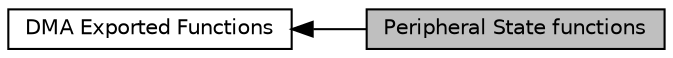 digraph "Peripheral State functions"
{
  edge [fontname="Helvetica",fontsize="10",labelfontname="Helvetica",labelfontsize="10"];
  node [fontname="Helvetica",fontsize="10",shape=record];
  rankdir=LR;
  Node0 [label="Peripheral State functions",height=0.2,width=0.4,color="black", fillcolor="grey75", style="filled", fontcolor="black"];
  Node1 [label="DMA Exported Functions",height=0.2,width=0.4,color="black", fillcolor="white", style="filled",URL="$group___d_m_a___exported___functions.html",tooltip="DMA Exported functions. "];
  Node1->Node0 [shape=plaintext, dir="back", style="solid"];
}
